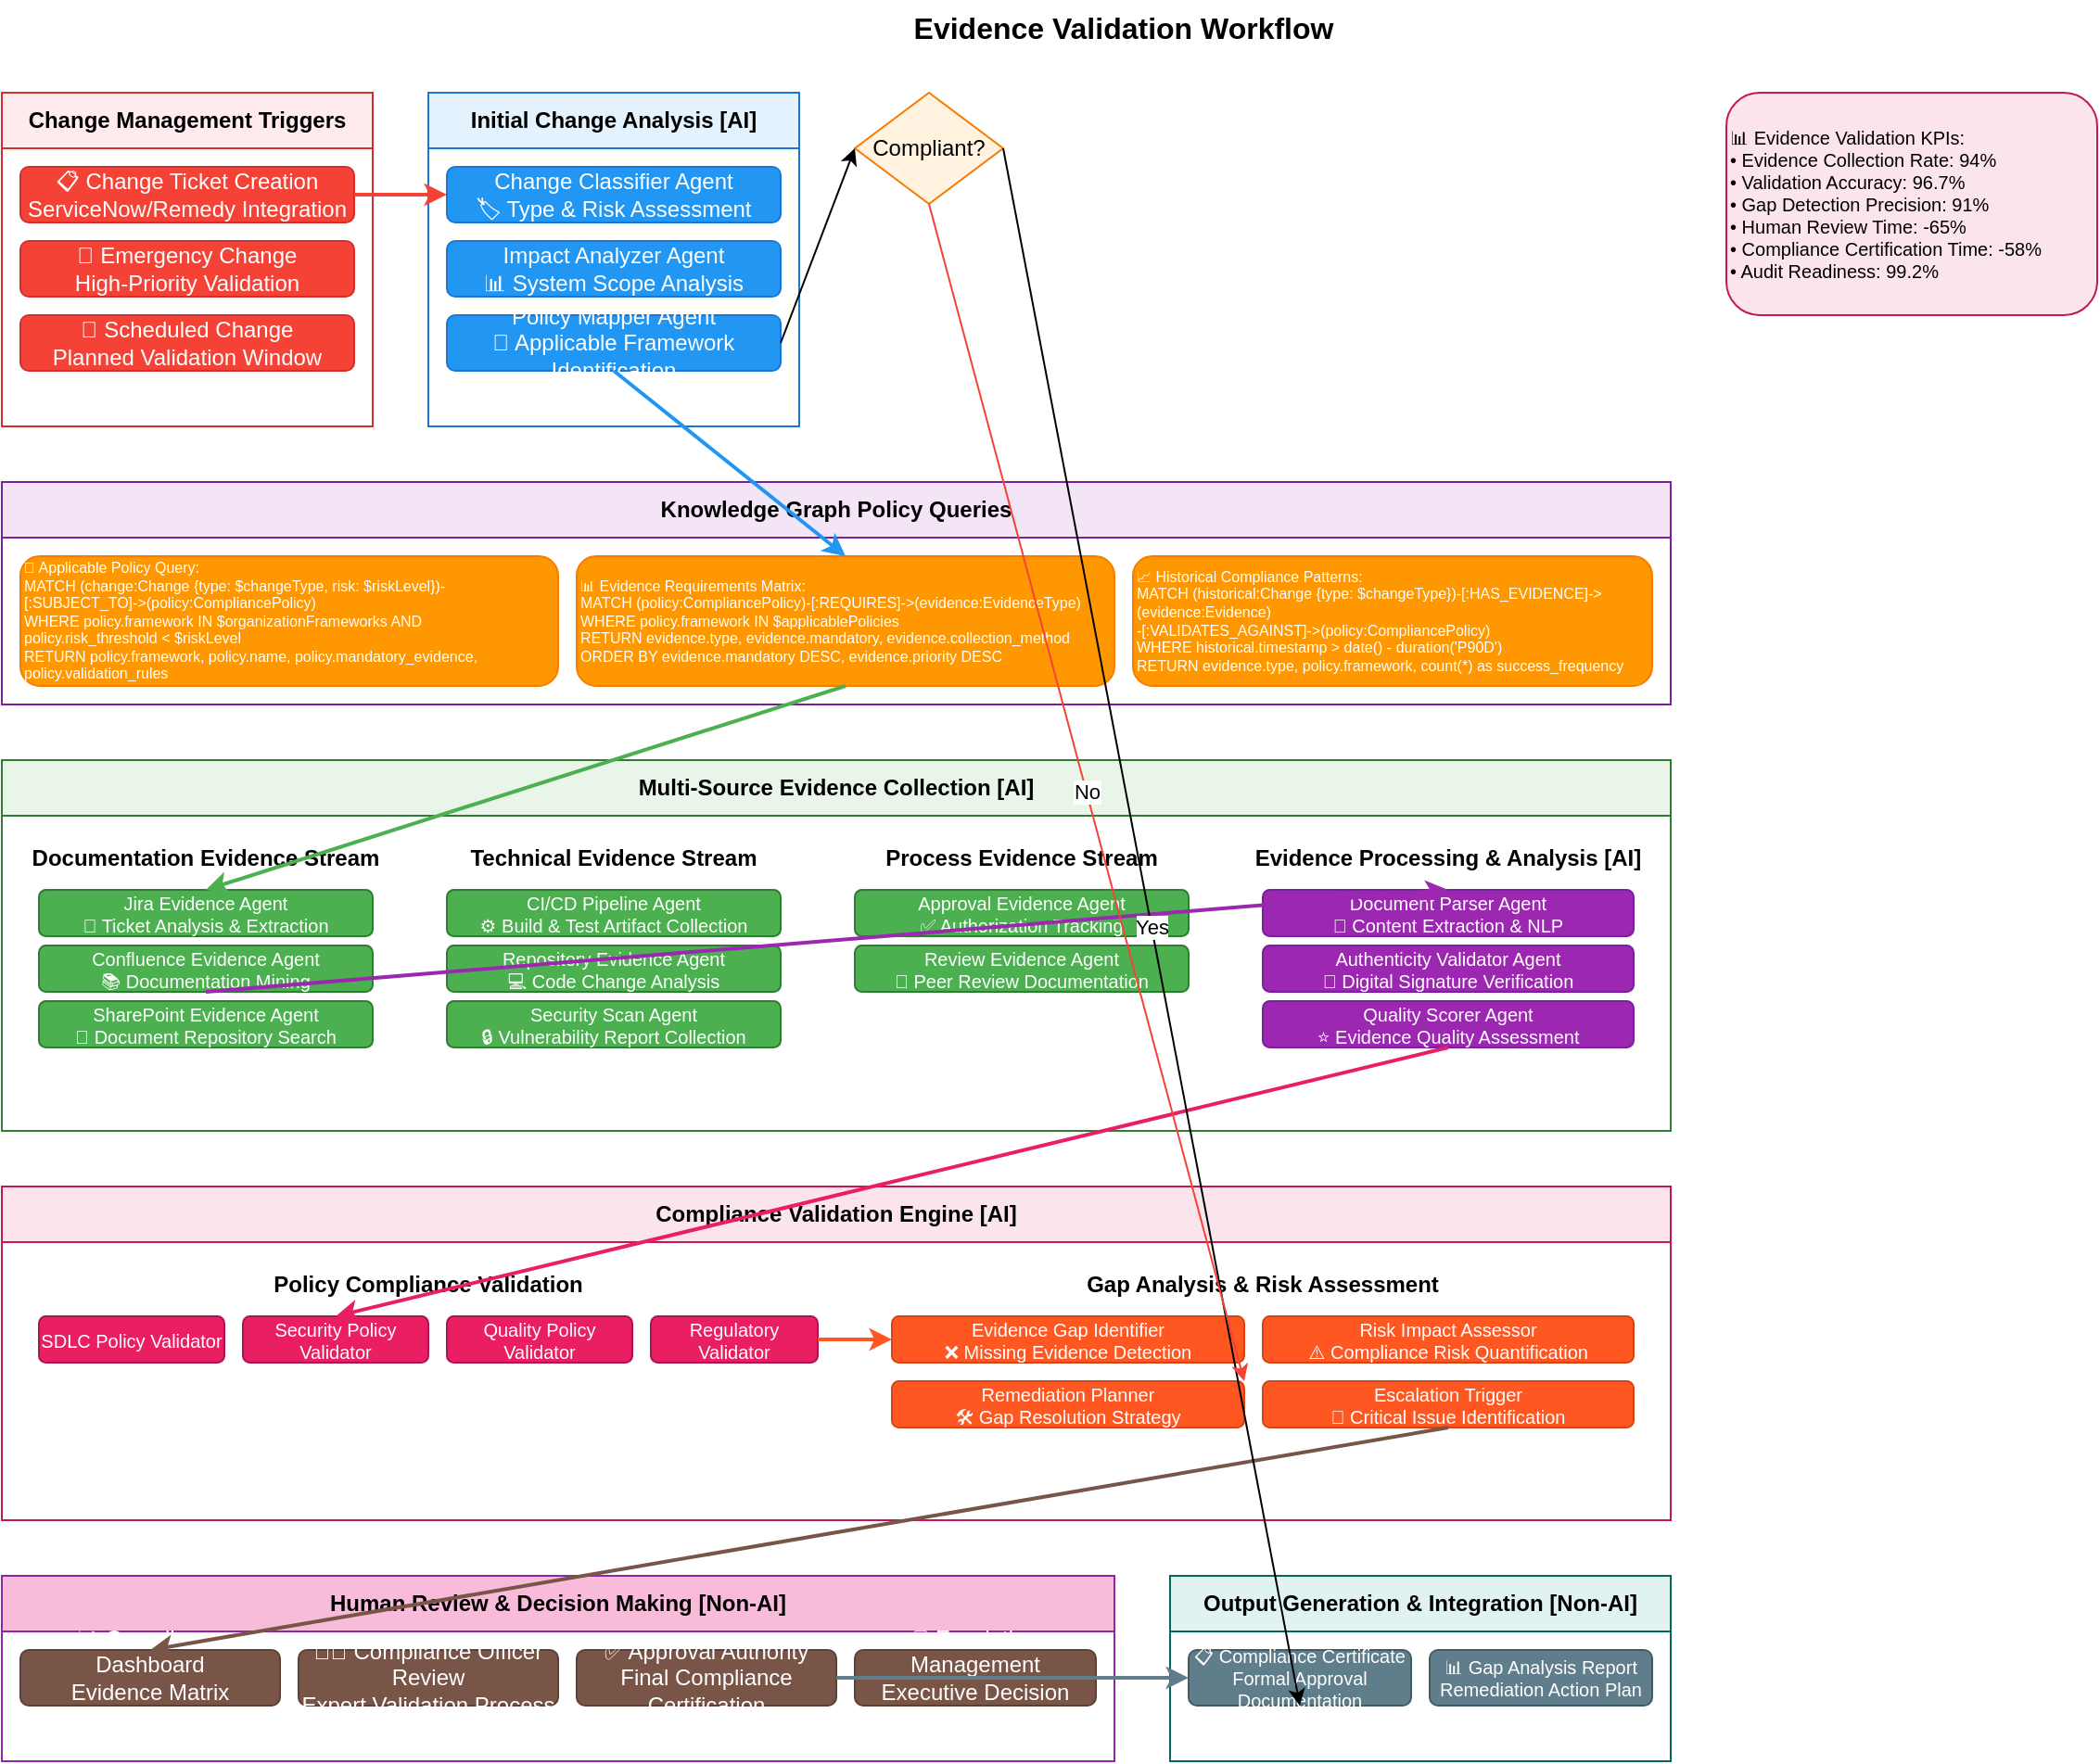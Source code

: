 <mxGraphModel dx="1422" dy="794" grid="1" gridSize="10" guides="1" tooltips="1" connect="1" arrows="1" fold="1" page="1" pageScale="1" pageWidth="1200" pageHeight="1000" math="0" shadow="0">
  <root>
    <mxCell id="0"/>
    <mxCell id="1" parent="0"/>
    
    <!-- Title -->
    <mxCell id="evidence_title" value="Evidence Validation Workflow" style="text;html=1;strokeColor=none;fillColor=none;align=center;verticalAlign=middle;whiteSpace=wrap;rounded=0;fontSize=16;fontStyle=1;" vertex="1" parent="1">
      <mxGeometry x="500" y="20" width="250" height="30" as="geometry"/>
    </mxCell>
    
    <!-- Change Management Triggers -->
    <mxCell id="cm_triggers_group" value="Change Management Triggers" style="swimlane;whiteSpace=wrap;html=1;fillColor=#ffebee;strokeColor=#d32f2f;fontStyle=1;startSize=30;" vertex="1" parent="1">
      <mxGeometry x="20" y="70" width="200" height="180" as="geometry"/>
    </mxCell>
    
    <mxCell id="cmt1" value="📋 Change Ticket Creation&#xa;ServiceNow/Remedy Integration" style="rounded=1;whiteSpace=wrap;html=1;fillColor=#F44336;strokeColor=#D32F2F;fontColor=#ffffff;" vertex="1" parent="cm_triggers_group">
      <mxGeometry x="10" y="40" width="180" height="30" as="geometry"/>
    </mxCell>
    
    <mxCell id="cmt2" value="🚨 Emergency Change&#xa;High-Priority Validation" style="rounded=1;whiteSpace=wrap;html=1;fillColor=#F44336;strokeColor=#D32F2F;fontColor=#ffffff;" vertex="1" parent="cm_triggers_group">
      <mxGeometry x="10" y="80" width="180" height="30" as="geometry"/>
    </mxCell>
    
    <mxCell id="cmt3" value="📅 Scheduled Change&#xa;Planned Validation Window" style="rounded=1;whiteSpace=wrap;html=1;fillColor=#F44336;strokeColor=#D32F2F;fontColor=#ffffff;" vertex="1" parent="cm_triggers_group">
      <mxGeometry x="10" y="120" width="180" height="30" as="geometry"/>
    </mxCell>
    
    <!-- Initial Change Analysis -->
    <mxCell id="change_analysis_group" value="Initial Change Analysis [AI]" style="swimlane;whiteSpace=wrap;html=1;fillColor=#e3f2fd;strokeColor=#1976d2;fontStyle=1;startSize=30;" vertex="1" parent="1">
      <mxGeometry x="250" y="70" width="200" height="180" as="geometry"/>
    </mxCell>
    
    <mxCell id="ica1" value="Change Classifier Agent&#xa;🏷️ Type &amp; Risk Assessment" style="rounded=1;whiteSpace=wrap;html=1;fillColor=#2196F3;strokeColor=#1976D2;fontColor=#ffffff;" vertex="1" parent="change_analysis_group">
      <mxGeometry x="10" y="40" width="180" height="30" as="geometry"/>
    </mxCell>
    
    <mxCell id="ica2" value="Impact Analyzer Agent&#xa;📊 System Scope Analysis" style="rounded=1;whiteSpace=wrap;html=1;fillColor=#2196F3;strokeColor=#1976D2;fontColor=#ffffff;" vertex="1" parent="change_analysis_group">
      <mxGeometry x="10" y="80" width="180" height="30" as="geometry"/>
    </mxCell>
    
    <mxCell id="ica3" value="Policy Mapper Agent&#xa;📜 Applicable Framework Identification" style="rounded=1;whiteSpace=wrap;html=1;fillColor=#2196F3;strokeColor=#1976D2;fontColor=#ffffff;" vertex="1" parent="change_analysis_group">
      <mxGeometry x="10" y="120" width="180" height="30" as="geometry"/>
    </mxCell>
    
    <!-- KG Policy Queries -->
    <mxCell id="kg_policy_group" value="Knowledge Graph Policy Queries" style="swimlane;whiteSpace=wrap;html=1;fillColor=#f3e5f5;strokeColor=#7b1fa2;fontStyle=1;startSize=30;" vertex="1" parent="1">
      <mxGeometry x="20" y="280" width="900" height="120" as="geometry"/>
    </mxCell>
    
    <mxCell id="kgp_1" value="📜 Applicable Policy Query:&#xa;MATCH (change:Change {type: $changeType, risk: $riskLevel})-[:SUBJECT_TO]->(policy:CompliancePolicy)&#xa;WHERE policy.framework IN $organizationFrameworks AND policy.risk_threshold &lt; $riskLevel&#xa;RETURN policy.framework, policy.name, policy.mandatory_evidence, policy.validation_rules" style="rounded=1;whiteSpace=wrap;html=1;fillColor=#FF9800;strokeColor=#F57C00;fontColor=#ffffff;fontSize=8;align=left;" vertex="1" parent="kg_policy_group">
      <mxGeometry x="10" y="40" width="290" height="70" as="geometry"/>
    </mxCell>
    
    <mxCell id="kgp_2" value="📊 Evidence Requirements Matrix:&#xa;MATCH (policy:CompliancePolicy)-[:REQUIRES]->(evidence:EvidenceType)&#xa;WHERE policy.framework IN $applicablePolicies&#xa;RETURN evidence.type, evidence.mandatory, evidence.collection_method&#xa;ORDER BY evidence.mandatory DESC, evidence.priority DESC" style="rounded=1;whiteSpace=wrap;html=1;fillColor=#FF9800;strokeColor=#F57C00;fontColor=#ffffff;fontSize=8;align=left;" vertex="1" parent="kg_policy_group">
      <mxGeometry x="310" y="40" width="290" height="70" as="geometry"/>
    </mxCell>
    
    <mxCell id="kgp_3" value="📈 Historical Compliance Patterns:&#xa;MATCH (historical:Change {type: $changeType})-[:HAS_EVIDENCE]->(evidence:Evidence)&#xa;      -[:VALIDATES_AGAINST]->(policy:CompliancePolicy)&#xa;WHERE historical.timestamp > date() - duration('P90D')&#xa;RETURN evidence.type, policy.framework, count(*) as success_frequency" style="rounded=1;whiteSpace=wrap;html=1;fillColor=#FF9800;strokeColor=#F57C00;fontColor=#ffffff;fontSize=8;align=left;" vertex="1" parent="kg_policy_group">
      <mxGeometry x="610" y="40" width="280" height="70" as="geometry"/>
    </mxCell>
    
    <!-- Multi-Source Evidence Collection -->
    <mxCell id="collection_group" value="Multi-Source Evidence Collection [AI]" style="swimlane;whiteSpace=wrap;html=1;fillColor=#e8f5e8;strokeColor=#2e7d32;fontStyle=1;startSize=30;" vertex="1" parent="1">
      <mxGeometry x="20" y="430" width="900" height="200" as="geometry"/>
    </mxCell>
    
    <mxCell id="doc_stream" value="Documentation Evidence Stream" style="swimlane;whiteSpace=wrap;html=1;fillColor=none;strokeColor=none;fontStyle=1;startSize=25;" vertex="1" parent="collection_group">
      <mxGeometry x="10" y="40" width="200" height="150" as="geometry"/>
    </mxCell>
    
    <mxCell id="des1" value="Jira Evidence Agent&#xa;🎯 Ticket Analysis &amp; Extraction" style="rounded=1;whiteSpace=wrap;html=1;fillColor=#4CAF50;strokeColor=#2E7D32;fontColor=#ffffff;fontSize=10;" vertex="1" parent="doc_stream">
      <mxGeometry x="10" y="30" width="180" height="25" as="geometry"/>
    </mxCell>
    
    <mxCell id="des2" value="Confluence Evidence Agent&#xa;📚 Documentation Mining" style="rounded=1;whiteSpace=wrap;html=1;fillColor=#4CAF50;strokeColor=#2E7D32;fontColor=#ffffff;fontSize=10;" vertex="1" parent="doc_stream">
      <mxGeometry x="10" y="60" width="180" height="25" as="geometry"/>
    </mxCell>
    
    <mxCell id="des3" value="SharePoint Evidence Agent&#xa;📁 Document Repository Search" style="rounded=1;whiteSpace=wrap;html=1;fillColor=#4CAF50;strokeColor=#2E7D32;fontColor=#ffffff;fontSize=10;" vertex="1" parent="doc_stream">
      <mxGeometry x="10" y="90" width="180" height="25" as="geometry"/>
    </mxCell>
    
    <mxCell id="tech_stream" value="Technical Evidence Stream" style="swimlane;whiteSpace=wrap;html=1;fillColor=none;strokeColor=none;fontStyle=1;startSize=25;" vertex="1" parent="collection_group">
      <mxGeometry x="230" y="40" width="200" height="150" as="geometry"/>
    </mxCell>
    
    <mxCell id="tes1" value="CI/CD Pipeline Agent&#xa;⚙️ Build &amp; Test Artifact Collection" style="rounded=1;whiteSpace=wrap;html=1;fillColor=#4CAF50;strokeColor=#2E7D32;fontColor=#ffffff;fontSize=10;" vertex="1" parent="tech_stream">
      <mxGeometry x="10" y="30" width="180" height="25" as="geometry"/>
    </mxCell>
    
    <mxCell id="tes2" value="Repository Evidence Agent&#xa;💻 Code Change Analysis" style="rounded=1;whiteSpace=wrap;html=1;fillColor=#4CAF50;strokeColor=#2E7D32;fontColor=#ffffff;fontSize=10;" vertex="1" parent="tech_stream">
      <mxGeometry x="10" y="60" width="180" height="25" as="geometry"/>
    </mxCell>
    
    <mxCell id="tes3" value="Security Scan Agent&#xa;🔒 Vulnerability Report Collection" style="rounded=1;whiteSpace=wrap;html=1;fillColor=#4CAF50;strokeColor=#2E7D32;fontColor=#ffffff;fontSize=10;" vertex="1" parent="tech_stream">
      <mxGeometry x="10" y="90" width="180" height="25" as="geometry"/>
    </mxCell>
    
    <mxCell id="process_stream" value="Process Evidence Stream" style="swimlane;whiteSpace=wrap;html=1;fillColor=none;strokeColor=none;fontStyle=1;startSize=25;" vertex="1" parent="collection_group">
      <mxGeometry x="450" y="40" width="200" height="150" as="geometry"/>
    </mxCell>
    
    <mxCell id="pes1" value="Approval Evidence Agent&#xa;✅ Authorization Tracking" style="rounded=1;whiteSpace=wrap;html=1;fillColor=#4CAF50;strokeColor=#2E7D32;fontColor=#ffffff;fontSize=10;" vertex="1" parent="process_stream">
      <mxGeometry x="10" y="30" width="180" height="25" as="geometry"/>
    </mxCell>
    
    <mxCell id="pes2" value="Review Evidence Agent&#xa;👥 Peer Review Documentation" style="rounded=1;whiteSpace=wrap;html=1;fillColor=#4CAF50;strokeColor=#2E7D32;fontColor=#ffffff;fontSize=10;" vertex="1" parent="process_stream">
      <mxGeometry x="10" y="60" width="180" height="25" as="geometry"/>
    </mxCell>
    
    <!-- Evidence Processing -->
    <mxCell id="processing_group" value="Evidence Processing &amp; Analysis [AI]" style="swimlane;whiteSpace=wrap;html=1;fillColor=none;strokeColor=none;fontStyle=1;startSize=25;" vertex="1" parent="collection_group">
      <mxGeometry x="670" y="40" width="220" height="150" as="geometry"/>
    </mxCell>
    
    <mxCell id="epa1" value="Document Parser Agent&#xa;📄 Content Extraction &amp; NLP" style="rounded=1;whiteSpace=wrap;html=1;fillColor=#9C27B0;strokeColor=#7B1FA2;fontColor=#ffffff;fontSize=10;" vertex="1" parent="processing_group">
      <mxGeometry x="10" y="30" width="200" height="25" as="geometry"/>
    </mxCell>
    
    <mxCell id="epa2" value="Authenticity Validator Agent&#xa;🔐 Digital Signature Verification" style="rounded=1;whiteSpace=wrap;html=1;fillColor=#9C27B0;strokeColor=#7B1FA2;fontColor=#ffffff;fontSize=10;" vertex="1" parent="processing_group">
      <mxGeometry x="10" y="60" width="200" height="25" as="geometry"/>
    </mxCell>
    
    <mxCell id="epa3" value="Quality Scorer Agent&#xa;⭐ Evidence Quality Assessment" style="rounded=1;whiteSpace=wrap;html=1;fillColor=#9C27B0;strokeColor=#7B1FA2;fontColor=#ffffff;fontSize=10;" vertex="1" parent="processing_group">
      <mxGeometry x="10" y="90" width="200" height="25" as="geometry"/>
    </mxCell>
    
    <!-- Compliance Validation Engine -->
    <mxCell id="compliance_group" value="Compliance Validation Engine [AI]" style="swimlane;whiteSpace=wrap;html=1;fillColor=#fce4ec;strokeColor=#c2185b;fontStyle=1;startSize=30;" vertex="1" parent="1">
      <mxGeometry x="20" y="660" width="900" height="180" as="geometry"/>
    </mxCell>
    
    <mxCell id="policy_validation" value="Policy Compliance Validation" style="swimlane;whiteSpace=wrap;html=1;fillColor=none;strokeColor=none;fontStyle=1;startSize=25;" vertex="1" parent="compliance_group">
      <mxGeometry x="10" y="40" width="440" height="60" as="geometry"/>
    </mxCell>
    
    <mxCell id="pcv1" value="SDLC Policy Validator" style="rounded=1;whiteSpace=wrap;html=1;fillColor=#E91E63;strokeColor=#AD1457;fontColor=#ffffff;fontSize=10;" vertex="1" parent="policy_validation">
      <mxGeometry x="10" y="30" width="100" height="25" as="geometry"/>
    </mxCell>
    
    <mxCell id="pcv2" value="Security Policy Validator" style="rounded=1;whiteSpace=wrap;html=1;fillColor=#E91E63;strokeColor=#AD1457;fontColor=#ffffff;fontSize=10;" vertex="1" parent="policy_validation">
      <mxGeometry x="120" y="30" width="100" height="25" as="geometry"/>
    </mxCell>
    
    <mxCell id="pcv3" value="Quality Policy Validator" style="rounded=1;whiteSpace=wrap;html=1;fillColor=#E91E63;strokeColor=#AD1457;fontColor=#ffffff;fontSize=10;" vertex="1" parent="policy_validation">
      <mxGeometry x="230" y="30" width="100" height="25" as="geometry"/>
    </mxCell>
    
    <mxCell id="pcv4" value="Regulatory Validator" style="rounded=1;whiteSpace=wrap;html=1;fillColor=#E91E63;strokeColor=#AD1457;fontColor=#ffffff;fontSize=10;" vertex="1" parent="policy_validation">
      <mxGeometry x="340" y="30" width="90" height="25" as="geometry"/>
    </mxCell>
    
    <mxCell id="gap_analysis" value="Gap Analysis &amp; Risk Assessment" style="swimlane;whiteSpace=wrap;html=1;fillColor=none;strokeColor=none;fontStyle=1;startSize=25;" vertex="1" parent="compliance_group">
      <mxGeometry x="470" y="40" width="420" height="130" as="geometry"/>
    </mxCell>
    
    <mxCell id="gar1" value="Evidence Gap Identifier&#xa;❌ Missing Evidence Detection" style="rounded=1;whiteSpace=wrap;html=1;fillColor=#FF5722;strokeColor=#D84315;fontColor=#ffffff;fontSize=10;" vertex="1" parent="gap_analysis">
      <mxGeometry x="10" y="30" width="190" height="25" as="geometry"/>
    </mxCell>
    
    <mxCell id="gar2" value="Risk Impact Assessor&#xa;⚠️ Compliance Risk Quantification" style="rounded=1;whiteSpace=wrap;html=1;fillColor=#FF5722;strokeColor=#D84315;fontColor=#ffffff;fontSize=10;" vertex="1" parent="gap_analysis">
      <mxGeometry x="210" y="30" width="200" height="25" as="geometry"/>
    </mxCell>
    
    <mxCell id="gar3" value="Remediation Planner&#xa;🛠️ Gap Resolution Strategy" style="rounded=1;whiteSpace=wrap;html=1;fillColor=#FF5722;strokeColor=#D84315;fontColor=#ffffff;fontSize=10;" vertex="1" parent="gap_analysis">
      <mxGeometry x="10" y="65" width="190" height="25" as="geometry"/>
    </mxCell>
    
    <mxCell id="gar4" value="Escalation Trigger&#xa;🚨 Critical Issue Identification" style="rounded=1;whiteSpace=wrap;html=1;fillColor=#FF5722;strokeColor=#D84315;fontColor=#ffffff;fontSize=10;" vertex="1" parent="gap_analysis">
      <mxGeometry x="210" y="65" width="200" height="25" as="geometry"/>
    </mxCell>
    
    <!-- Human Review -->
    <mxCell id="human_review_ev" value="Human Review &amp; Decision Making [Non-AI]" style="swimlane;whiteSpace=wrap;html=1;fillColor=#f8bbd9;strokeColor=#8e24aa;fontStyle=1;startSize=30;" vertex="1" parent="1">
      <mxGeometry x="20" y="870" width="600" height="100" as="geometry"/>
    </mxCell>
    
    <mxCell id="hrd1" value="📊 Compliance Dashboard&#xa;Evidence Matrix Visualization" style="rounded=1;whiteSpace=wrap;html=1;fillColor=#795548;strokeColor=#5D4037;fontColor=#ffffff;" vertex="1" parent="human_review_ev">
      <mxGeometry x="10" y="40" width="140" height="30" as="geometry"/>
    </mxCell>
    
    <mxCell id="hrd2" value="👨‍💼 Compliance Officer Review&#xa;Expert Validation Process" style="rounded=1;whiteSpace=wrap;html=1;fillColor=#795548;strokeColor=#5D4037;fontColor=#ffffff;" vertex="1" parent="human_review_ev">
      <mxGeometry x="160" y="40" width="140" height="30" as="geometry"/>
    </mxCell>
    
    <mxCell id="hrd3" value="✅ Approval Authority&#xa;Final Compliance Certification" style="rounded=1;whiteSpace=wrap;html=1;fillColor=#795548;strokeColor=#5D4037;fontColor=#ffffff;" vertex="1" parent="human_review_ev">
      <mxGeometry x="310" y="40" width="140" height="30" as="geometry"/>
    </mxCell>
    
    <mxCell id="hrd4" value="🚨 Escalation Management&#xa;Executive Decision Required" style="rounded=1;whiteSpace=wrap;html=1;fillColor=#795548;strokeColor=#5D4037;fontColor=#ffffff;" vertex="1" parent="human_review_ev">
      <mxGeometry x="460" y="40" width="130" height="30" as="geometry"/>
    </mxCell>
    
    <!-- Output Generation -->
    <mxCell id="output_ev_group" value="Output Generation &amp; Integration [Non-AI]" style="swimlane;whiteSpace=wrap;html=1;fillColor=#e0f2f1;strokeColor=#00695c;fontStyle=1;startSize=30;" vertex="1" parent="1">
      <mxGeometry x="650" y="870" width="270" height="100" as="geometry"/>
    </mxCell>
    
    <mxCell id="ogi_1" value="📋 Compliance Certificate&#xa;Formal Approval Documentation" style="rounded=1;whiteSpace=wrap;html=1;fillColor=#607D8B;strokeColor=#455A64;fontColor=#ffffff;fontSize=10;" vertex="1" parent="output_ev_group">
      <mxGeometry x="10" y="40" width="120" height="30" as="geometry"/>
    </mxCell>
    
    <mxCell id="ogi_2" value="📊 Gap Analysis Report&#xa;Remediation Action Plan" style="rounded=1;whiteSpace=wrap;html=1;fillColor=#607D8B;strokeColor=#455A64;fontColor=#ffffff;fontSize=10;" vertex="1" parent="output_ev_group">
      <mxGeometry x="140" y="40" width="120" height="30" as="geometry"/>
    </mxCell>
    
    <!-- Main Workflow Connections -->
    <mxCell id="ev_flow1" value="" style="endArrow=classic;html=1;rounded=0;exitX=1;exitY=0.5;exitDx=0;exitDy=0;entryX=0;entryY=0.5;entryDx=0;entryDy=0;strokeColor=#F44336;strokeWidth=2;" edge="1" parent="1" source="cmt1" target="ica1">
      <mxGeometry width="50" height="50" relative="1" as="geometry">
        <mxPoint x="400" y="300" as="sourcePoint"/>
        <mxPoint x="450" y="250" as="targetPoint"/>
      </mxGeometry>
    </mxCell>
    
    <mxCell id="ev_flow2" value="" style="endArrow=classic;html=1;rounded=0;exitX=0.5;exitY=1;exitDx=0;exitDy=0;entryX=0.5;entryY=0;entryDx=0;entryDy=0;strokeColor=#2196F3;strokeWidth=2;" edge="1" parent="1" source="ica3" target="kgp_2">
      <mxGeometry width="50" height="50" relative="1" as="geometry">
        <mxPoint x="400" y="300" as="sourcePoint"/>
        <mxPoint x="450" y="250" as="targetPoint"/>
      </mxGeometry>
    </mxCell>
    
    <mxCell id="ev_flow3" value="" style="endArrow=classic;html=1;rounded=0;exitX=0.5;exitY=1;exitDx=0;exitDy=0;entryX=0.5;entryY=0;entryDx=0;entryDy=0;strokeColor=#4CAF50;strokeWidth=2;" edge="1" parent="1" source="kgp_2" target="des1">
      <mxGeometry width="50" height="50" relative="1" as="geometry">
        <mxPoint x="400" y="300" as="sourcePoint"/>
        <mxPoint x="450" y="250" as="targetPoint"/>
      </mxGeometry>
    </mxCell>
    
    <mxCell id="ev_flow4" value="" style="endArrow=classic;html=1;rounded=0;exitX=0.5;exitY=1;exitDx=0;exitDy=0;entryX=0.5;entryY=0;entryDx=0;entryDy=0;strokeColor=#9C27B0;strokeWidth=2;" edge="1" parent="1" source="des2" target="epa1">
      <mxGeometry width="50" height="50" relative="1" as="geometry">
        <mxPoint x="400" y="300" as="sourcePoint"/>
        <mxPoint x="450" y="250" as="targetPoint"/>
      </mxGeometry>
    </mxCell>
    
    <mxCell id="ev_flow5" value="" style="endArrow=classic;html=1;rounded=0;exitX=0.5;exitY=1;exitDx=0;exitDy=0;entryX=0.5;entryY=0;entryDx=0;entryDy=0;strokeColor=#E91E63;strokeWidth=2;" edge="1" parent="1" source="epa3" target="pcv2">
      <mxGeometry width="50" height="50" relative="1" as="geometry">
        <mxPoint x="400" y="300" as="sourcePoint"/>
        <mxPoint x="450" y="250" as="targetPoint"/>
      </mxGeometry>
    </mxCell>
    
    <mxCell id="ev_flow6" value="" style="endArrow=classic;html=1;rounded=0;exitX=1;exitY=0.5;exitDx=0;exitDy=0;entryX=0;entryY=0.5;entryDx=0;entryDy=0;strokeColor=#FF5722;strokeWidth=2;" edge="1" parent="1" source="pcv4" target="gar1">
      <mxGeometry width="50" height="50" relative="1" as="geometry">
        <mxPoint x="400" y="300" as="sourcePoint"/>
        <mxPoint x="450" y="250" as="targetPoint"/>
      </mxGeometry>
    </mxCell>
    
    <mxCell id="ev_flow7" value="" style="endArrow=classic;html=1;rounded=0;exitX=0.5;exitY=1;exitDx=0;exitDy=0;entryX=0.5;entryY=0;entryDx=0;entryDy=0;strokeColor=#795548;strokeWidth=2;" edge="1" parent="1" source="gar4" target="hrd1">
      <mxGeometry width="50" height="50" relative="1" as="geometry">
        <mxPoint x="400" y="300" as="sourcePoint"/>
        <mxPoint x="450" y="250" as="targetPoint"/>
      </mxGeometry>
    </mxCell>
    
    <mxCell id="ev_flow8" value="" style="endArrow=classic;html=1;rounded=0;exitX=1;exitY=0.5;exitDx=0;exitDy=0;entryX=0;entryY=0.5;entryDx=0;entryDy=0;strokeColor=#607D8B;strokeWidth=2;" edge="1" parent="1" source="hrd3" target="ogi_1">
      <mxGeometry width="50" height="50" relative="1" as="geometry">
        <mxPoint x="400" y="300" as="sourcePoint"/>
        <mxPoint x="450" y="250" as="targetPoint"/>
      </mxGeometry>
    </mxCell>
    
    <!-- Decision Point -->
    <mxCell id="decision_ev" value="Compliant?" style="rhombus;whiteSpace=wrap;html=1;fillColor=#FFF3E0;strokeColor=#F57C00;" vertex="1" parent="1">
      <mxGeometry x="480" y="70" width="80" height="60" as="geometry"/>
    </mxCell>
    
    <mxCell id="ev_flow9" value="" style="endArrow=classic;html=1;rounded=0;exitX=1;exitY=0.5;exitDx=0;exitDy=0;entryX=0;entryY=0.5;entryDx=0;entryDy=0;" edge="1" parent="1" source="ica3" target="decision_ev">
      <mxGeometry width="50" height="50" relative="1" as="geometry">
        <mxPoint x="400" y="300" as="sourcePoint"/>
        <mxPoint x="450" y="250" as="targetPoint"/>
      </mxGeometry>
    </mxCell>
    
    <mxCell id="ev_flow10" value="Yes" style="endArrow=classic;html=1;rounded=0;exitX=1;exitY=0.5;exitDx=0;exitDy=0;entryX=0.5;entryY=1;entryDx=0;entryDy=0;" edge="1" parent="1" source="decision_ev" target="ogi_1">
      <mxGeometry width="50" height="50" relative="1" as="geometry">
        <mxPoint x="400" y="300" as="sourcePoint"/>
        <mxPoint x="450" y="250" as="targetPoint"/>
      </mxGeometry>
    </mxCell>
    
    <mxCell id="ev_flow11" value="No" style="endArrow=classic;html=1;rounded=0;exitX=0.5;exitY=1;exitDx=0;exitDy=0;entryX=1;entryY=0;entryDx=0;entryDy=0;strokeColor=#F44336;" edge="1" parent="1" source="decision_ev" target="gar3">
      <mxGeometry width="50" height="50" relative="1" as="geometry">
        <mxPoint x="400" y="300" as="sourcePoint"/>
        <mxPoint x="450" y="250" as="targetPoint"/>
      </mxGeometry>
    </mxCell>
    
    <!-- Metrics Box -->
    <mxCell id="ev_metrics" value="📊 Evidence Validation KPIs:&#xa;• Evidence Collection Rate: 94%&#xa;• Validation Accuracy: 96.7%&#xa;• Gap Detection Precision: 91%&#xa;• Human Review Time: -65%&#xa;• Compliance Certification Time: -58%&#xa;• Audit Readiness: 99.2%" style="rounded=1;whiteSpace=wrap;html=1;fillColor=#FCE4EC;strokeColor=#C2185B;fontSize=10;align=left;" vertex="1" parent="1">
      <mxGeometry x="950" y="70" width="200" height="120" as="geometry"/>
    </mxCell>
    
  </root>
</mxGraphModel>
